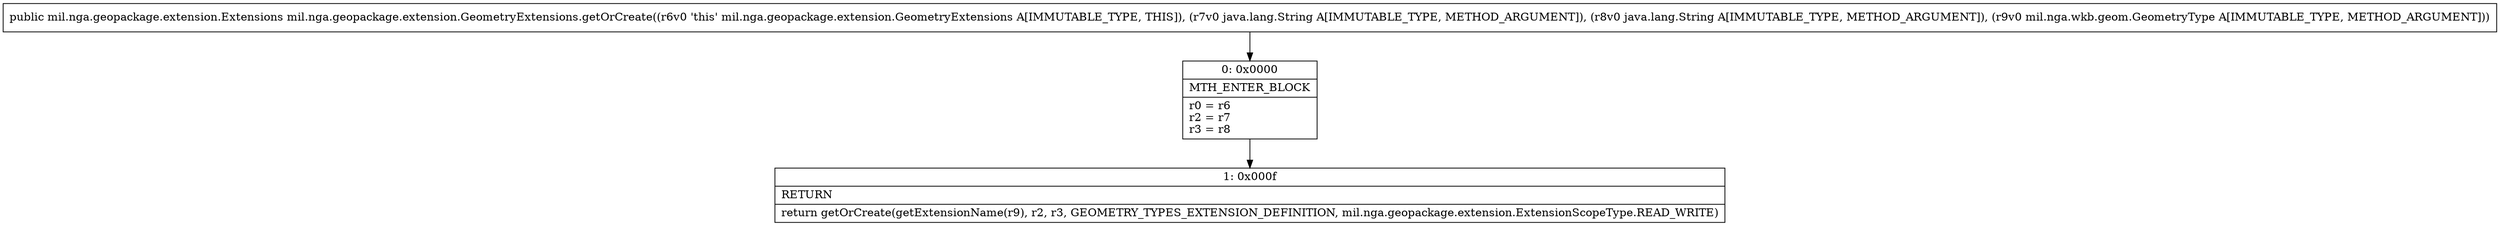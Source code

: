 digraph "CFG formil.nga.geopackage.extension.GeometryExtensions.getOrCreate(Ljava\/lang\/String;Ljava\/lang\/String;Lmil\/nga\/wkb\/geom\/GeometryType;)Lmil\/nga\/geopackage\/extension\/Extensions;" {
Node_0 [shape=record,label="{0\:\ 0x0000|MTH_ENTER_BLOCK\l|r0 = r6\lr2 = r7\lr3 = r8\l}"];
Node_1 [shape=record,label="{1\:\ 0x000f|RETURN\l|return getOrCreate(getExtensionName(r9), r2, r3, GEOMETRY_TYPES_EXTENSION_DEFINITION, mil.nga.geopackage.extension.ExtensionScopeType.READ_WRITE)\l}"];
MethodNode[shape=record,label="{public mil.nga.geopackage.extension.Extensions mil.nga.geopackage.extension.GeometryExtensions.getOrCreate((r6v0 'this' mil.nga.geopackage.extension.GeometryExtensions A[IMMUTABLE_TYPE, THIS]), (r7v0 java.lang.String A[IMMUTABLE_TYPE, METHOD_ARGUMENT]), (r8v0 java.lang.String A[IMMUTABLE_TYPE, METHOD_ARGUMENT]), (r9v0 mil.nga.wkb.geom.GeometryType A[IMMUTABLE_TYPE, METHOD_ARGUMENT])) }"];
MethodNode -> Node_0;
Node_0 -> Node_1;
}

